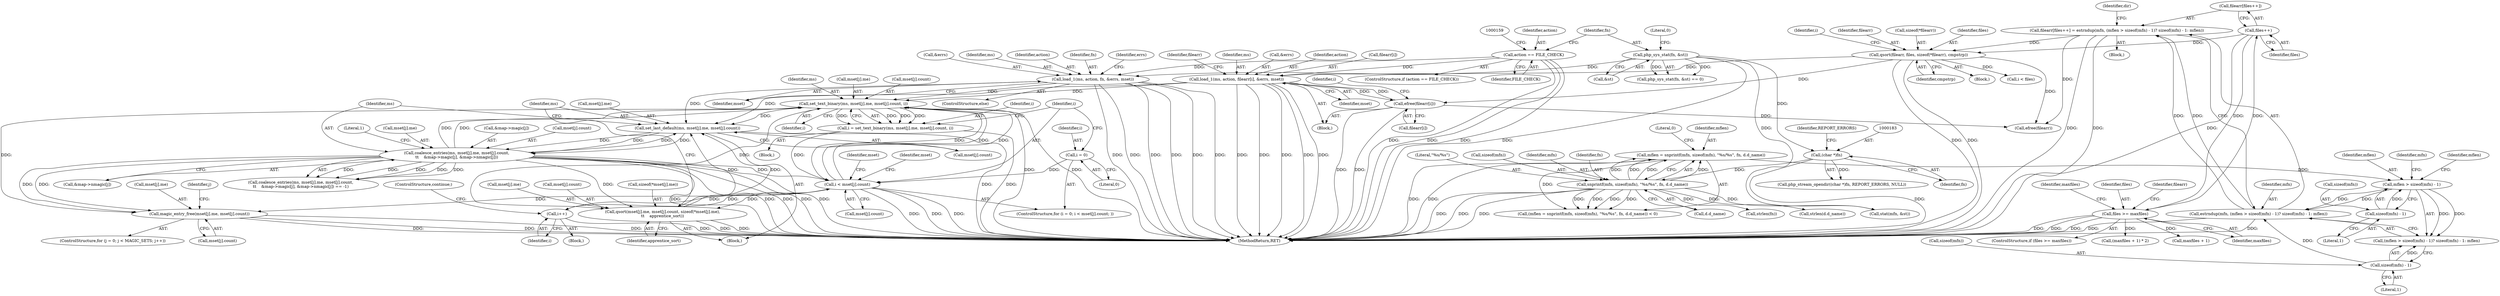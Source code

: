 digraph "0_php_a72cd07f2983dc43a6bb35209dc4687852e53c09@API" {
"1000471" [label="(Call,magic_entry_free(mset[j].me, mset[j].count))"];
"1000385" [label="(Call,set_text_binary(ms, mset[j].me, mset[j].count, i))"];
"1000333" [label="(Call,load_1(ms, action, fn, &errs, mset))"];
"1000155" [label="(Call,action == FILE_CHECK)"];
"1000167" [label="(Call,php_sys_stat(fn, &st))"];
"1000317" [label="(Call,load_1(ms, action, filearr[i], &errs, mset))"];
"1000300" [label="(Call,qsort(filearr, files, sizeof(*filearr), cmpstrp))"];
"1000279" [label="(Call,filearr[files++] = estrndup(mfn, (mflen > sizeof(mfn) - 1)? sizeof(mfn) - 1: mflen))"];
"1000284" [label="(Call,estrndup(mfn, (mflen > sizeof(mfn) - 1)? sizeof(mfn) - 1: mflen))"];
"1000287" [label="(Call,mflen > sizeof(mfn) - 1)"];
"1000202" [label="(Call,mflen = snprintf(mfn, sizeof(mfn), \"%s/%s\", fn, d.d_name))"];
"1000204" [label="(Call,snprintf(mfn, sizeof(mfn), \"%s/%s\", fn, d.d_name))"];
"1000182" [label="(Call,(char *)fn)"];
"1000289" [label="(Call,sizeof(mfn) - 1)"];
"1000293" [label="(Call,sizeof(mfn) - 1)"];
"1000282" [label="(Call,files++)"];
"1000248" [label="(Call,files >= maxfiles)"];
"1000326" [label="(Call,efree(filearr[i]))"];
"1000431" [label="(Call,coalesce_entries(ms, mset[j].me, mset[j].count,\n\t\t    &map->magic[j], &map->nmagic[j]))"];
"1000417" [label="(Call,set_last_default(ms, mset[j].me, mset[j].count))"];
"1000398" [label="(Call,qsort(mset[j].me, mset[j].count, sizeof(*mset[j].me),\n\t\t    apprentice_sort))"];
"1000357" [label="(Call,i < mset[j].count)"];
"1000383" [label="(Call,i = set_text_binary(ms, mset[j].me, mset[j].count, i))"];
"1000380" [label="(Call,i++)"];
"1000354" [label="(Call,i = 0)"];
"1000328" [label="(Identifier,filearr)"];
"1000443" [label="(Call,&map->magic[j])"];
"1000167" [label="(Call,php_sys_stat(fn, &st))"];
"1000209" [label="(Identifier,fn)"];
"1000341" [label="(Identifier,errs)"];
"1000280" [label="(Call,filearr[files++])"];
"1000317" [label="(Call,load_1(ms, action, filearr[i], &errs, mset))"];
"1000384" [label="(Identifier,i)"];
"1000326" [label="(Call,efree(filearr[i]))"];
"1000284" [label="(Call,estrndup(mfn, (mflen > sizeof(mfn) - 1)? sizeof(mfn) - 1: mflen))"];
"1000294" [label="(Call,sizeof(mfn))"];
"1000208" [label="(Literal,\"%s/%s\")"];
"1000357" [label="(Call,i < mset[j].count)"];
"1000381" [label="(Identifier,i)"];
"1000358" [label="(Identifier,i)"];
"1000353" [label="(ControlStructure,for (i = 0; i < mset[j].count; ))"];
"1000438" [label="(Call,mset[j].count)"];
"1000356" [label="(Literal,0)"];
"1000171" [label="(Literal,0)"];
"1000201" [label="(Call,(mflen = snprintf(mfn, sizeof(mfn), \"%s/%s\", fn, d.d_name)) < 0)"];
"1000210" [label="(Call,d.d_name)"];
"1000401" [label="(Identifier,mset)"];
"1000204" [label="(Call,snprintf(mfn, sizeof(mfn), \"%s/%s\", fn, d.d_name))"];
"1000281" [label="(Identifier,filearr)"];
"1000155" [label="(Call,action == FILE_CHECK)"];
"1000302" [label="(Identifier,files)"];
"1000213" [label="(Literal,0)"];
"1000318" [label="(Identifier,ms)"];
"1000196" [label="(Identifier,dir)"];
"1000386" [label="(Identifier,ms)"];
"1000385" [label="(Call,set_text_binary(ms, mset[j].me, mset[j].count, i))"];
"1000513" [label="(MethodReturn,RET)"];
"1000300" [label="(Call,qsort(filearr, files, sizeof(*filearr), cmpstrp))"];
"1000456" [label="(Literal,1)"];
"1000279" [label="(Call,filearr[files++] = estrndup(mfn, (mflen > sizeof(mfn) - 1)? sizeof(mfn) - 1: mflen))"];
"1000449" [label="(Call,&map->nmagic[j])"];
"1000248" [label="(Call,files >= maxfiles)"];
"1000287" [label="(Call,mflen > sizeof(mfn) - 1)"];
"1000309" [label="(Identifier,i)"];
"1000296" [label="(Literal,1)"];
"1000181" [label="(Call,php_stream_opendir((char *)fn, REPORT_ERRORS, NULL))"];
"1000337" [label="(Call,&errs)"];
"1000154" [label="(ControlStructure,if (action == FILE_CHECK))"];
"1000199" [label="(Block,)"];
"1000424" [label="(Call,mset[j].count)"];
"1000315" [label="(Identifier,i)"];
"1000355" [label="(Identifier,i)"];
"1000156" [label="(Identifier,action)"];
"1000418" [label="(Identifier,ms)"];
"1000334" [label="(Identifier,ms)"];
"1000306" [label="(Identifier,cmpstrp)"];
"1000176" [label="(Block,)"];
"1000417" [label="(Call,set_last_default(ms, mset[j].me, mset[j].count))"];
"1000387" [label="(Call,mset[j].me)"];
"1000354" [label="(Call,i = 0)"];
"1000247" [label="(ControlStructure,if (files >= maxfiles))"];
"1000416" [label="(Identifier,apprentice_sort)"];
"1000431" [label="(Call,coalesce_entries(ms, mset[j].me, mset[j].count,\n\t\t    &map->magic[j], &map->nmagic[j]))"];
"1000380" [label="(Call,i++)"];
"1000218" [label="(Call,strlen(fn))"];
"1000323" [label="(Call,&errs)"];
"1000234" [label="(Call,stat(mfn, &st))"];
"1000392" [label="(Call,mset[j].count)"];
"1000379" [label="(Block,)"];
"1000462" [label="(ControlStructure,for (j = 0; j < MAGIC_SETS; j++))"];
"1000288" [label="(Identifier,mflen)"];
"1000290" [label="(Call,sizeof(mfn))"];
"1000185" [label="(Identifier,REPORT_ERRORS)"];
"1000168" [label="(Identifier,fn)"];
"1000372" [label="(Identifier,mset)"];
"1000254" [label="(Identifier,maxfiles)"];
"1000335" [label="(Identifier,action)"];
"1000397" [label="(Identifier,i)"];
"1000202" [label="(Call,mflen = snprintf(mfn, sizeof(mfn), \"%s/%s\", fn, d.d_name))"];
"1000203" [label="(Identifier,mflen)"];
"1000471" [label="(Call,magic_entry_free(mset[j].me, mset[j].count))"];
"1000419" [label="(Call,mset[j].me)"];
"1000295" [label="(Identifier,mfn)"];
"1000383" [label="(Call,i = set_text_binary(ms, mset[j].me, mset[j].count, i))"];
"1000316" [label="(Block,)"];
"1000327" [label="(Call,filearr[i])"];
"1000325" [label="(Identifier,mset)"];
"1000255" [label="(Call,(maxfiles + 1) * 2)"];
"1000409" [label="(Call,sizeof(*mset[j].me))"];
"1000169" [label="(Call,&st)"];
"1000333" [label="(Call,load_1(ms, action, fn, &errs, mset))"];
"1000399" [label="(Call,mset[j].me)"];
"1000472" [label="(Call,mset[j].me)"];
"1000283" [label="(Identifier,files)"];
"1000301" [label="(Identifier,filearr)"];
"1000293" [label="(Call,sizeof(mfn) - 1)"];
"1000157" [label="(Identifier,FILE_CHECK)"];
"1000319" [label="(Identifier,action)"];
"1000433" [label="(Call,mset[j].me)"];
"1000332" [label="(ControlStructure,else)"];
"1000221" [label="(Call,strlen(d.d_name))"];
"1000311" [label="(Call,i < files)"];
"1000382" [label="(ControlStructure,continue;)"];
"1000285" [label="(Identifier,mfn)"];
"1000249" [label="(Identifier,files)"];
"1000303" [label="(Call,sizeof(*filearr))"];
"1000330" [label="(Call,efree(filearr))"];
"1000256" [label="(Call,maxfiles + 1)"];
"1000477" [label="(Call,mset[j].count)"];
"1000282" [label="(Call,files++)"];
"1000336" [label="(Identifier,fn)"];
"1000182" [label="(Call,(char *)fn)"];
"1000286" [label="(Call,(mflen > sizeof(mfn) - 1)? sizeof(mfn) - 1: mflen)"];
"1000206" [label="(Call,sizeof(mfn))"];
"1000404" [label="(Call,mset[j].count)"];
"1000166" [label="(Call,php_sys_stat(fn, &st) == 0)"];
"1000205" [label="(Identifier,mfn)"];
"1000352" [label="(Block,)"];
"1000289" [label="(Call,sizeof(mfn) - 1)"];
"1000470" [label="(Identifier,j)"];
"1000432" [label="(Identifier,ms)"];
"1000184" [label="(Identifier,fn)"];
"1000292" [label="(Literal,1)"];
"1000364" [label="(Block,)"];
"1000320" [label="(Call,filearr[i])"];
"1000297" [label="(Identifier,mflen)"];
"1000359" [label="(Call,mset[j].count)"];
"1000398" [label="(Call,qsort(mset[j].me, mset[j].count, sizeof(*mset[j].me),\n\t\t    apprentice_sort))"];
"1000250" [label="(Identifier,maxfiles)"];
"1000339" [label="(Identifier,mset)"];
"1000430" [label="(Call,coalesce_entries(ms, mset[j].me, mset[j].count,\n\t\t    &map->magic[j], &map->nmagic[j]) == -1)"];
"1000471" -> "1000462"  [label="AST: "];
"1000471" -> "1000477"  [label="CFG: "];
"1000472" -> "1000471"  [label="AST: "];
"1000477" -> "1000471"  [label="AST: "];
"1000470" -> "1000471"  [label="CFG: "];
"1000471" -> "1000513"  [label="DDG: "];
"1000471" -> "1000513"  [label="DDG: "];
"1000471" -> "1000513"  [label="DDG: "];
"1000385" -> "1000471"  [label="DDG: "];
"1000431" -> "1000471"  [label="DDG: "];
"1000431" -> "1000471"  [label="DDG: "];
"1000357" -> "1000471"  [label="DDG: "];
"1000385" -> "1000383"  [label="AST: "];
"1000385" -> "1000397"  [label="CFG: "];
"1000386" -> "1000385"  [label="AST: "];
"1000387" -> "1000385"  [label="AST: "];
"1000392" -> "1000385"  [label="AST: "];
"1000397" -> "1000385"  [label="AST: "];
"1000383" -> "1000385"  [label="CFG: "];
"1000385" -> "1000513"  [label="DDG: "];
"1000385" -> "1000513"  [label="DDG: "];
"1000385" -> "1000357"  [label="DDG: "];
"1000385" -> "1000383"  [label="DDG: "];
"1000385" -> "1000383"  [label="DDG: "];
"1000385" -> "1000383"  [label="DDG: "];
"1000385" -> "1000383"  [label="DDG: "];
"1000333" -> "1000385"  [label="DDG: "];
"1000317" -> "1000385"  [label="DDG: "];
"1000431" -> "1000385"  [label="DDG: "];
"1000431" -> "1000385"  [label="DDG: "];
"1000357" -> "1000385"  [label="DDG: "];
"1000357" -> "1000385"  [label="DDG: "];
"1000385" -> "1000398"  [label="DDG: "];
"1000385" -> "1000417"  [label="DDG: "];
"1000333" -> "1000332"  [label="AST: "];
"1000333" -> "1000339"  [label="CFG: "];
"1000334" -> "1000333"  [label="AST: "];
"1000335" -> "1000333"  [label="AST: "];
"1000336" -> "1000333"  [label="AST: "];
"1000337" -> "1000333"  [label="AST: "];
"1000339" -> "1000333"  [label="AST: "];
"1000341" -> "1000333"  [label="CFG: "];
"1000333" -> "1000513"  [label="DDG: "];
"1000333" -> "1000513"  [label="DDG: "];
"1000333" -> "1000513"  [label="DDG: "];
"1000333" -> "1000513"  [label="DDG: "];
"1000333" -> "1000513"  [label="DDG: "];
"1000333" -> "1000513"  [label="DDG: "];
"1000155" -> "1000333"  [label="DDG: "];
"1000167" -> "1000333"  [label="DDG: "];
"1000333" -> "1000417"  [label="DDG: "];
"1000155" -> "1000154"  [label="AST: "];
"1000155" -> "1000157"  [label="CFG: "];
"1000156" -> "1000155"  [label="AST: "];
"1000157" -> "1000155"  [label="AST: "];
"1000159" -> "1000155"  [label="CFG: "];
"1000168" -> "1000155"  [label="CFG: "];
"1000155" -> "1000513"  [label="DDG: "];
"1000155" -> "1000513"  [label="DDG: "];
"1000155" -> "1000513"  [label="DDG: "];
"1000155" -> "1000317"  [label="DDG: "];
"1000167" -> "1000166"  [label="AST: "];
"1000167" -> "1000169"  [label="CFG: "];
"1000168" -> "1000167"  [label="AST: "];
"1000169" -> "1000167"  [label="AST: "];
"1000171" -> "1000167"  [label="CFG: "];
"1000167" -> "1000513"  [label="DDG: "];
"1000167" -> "1000166"  [label="DDG: "];
"1000167" -> "1000166"  [label="DDG: "];
"1000167" -> "1000182"  [label="DDG: "];
"1000167" -> "1000234"  [label="DDG: "];
"1000317" -> "1000316"  [label="AST: "];
"1000317" -> "1000325"  [label="CFG: "];
"1000318" -> "1000317"  [label="AST: "];
"1000319" -> "1000317"  [label="AST: "];
"1000320" -> "1000317"  [label="AST: "];
"1000323" -> "1000317"  [label="AST: "];
"1000325" -> "1000317"  [label="AST: "];
"1000328" -> "1000317"  [label="CFG: "];
"1000317" -> "1000513"  [label="DDG: "];
"1000317" -> "1000513"  [label="DDG: "];
"1000317" -> "1000513"  [label="DDG: "];
"1000317" -> "1000513"  [label="DDG: "];
"1000317" -> "1000513"  [label="DDG: "];
"1000300" -> "1000317"  [label="DDG: "];
"1000326" -> "1000317"  [label="DDG: "];
"1000317" -> "1000326"  [label="DDG: "];
"1000317" -> "1000417"  [label="DDG: "];
"1000300" -> "1000176"  [label="AST: "];
"1000300" -> "1000306"  [label="CFG: "];
"1000301" -> "1000300"  [label="AST: "];
"1000302" -> "1000300"  [label="AST: "];
"1000303" -> "1000300"  [label="AST: "];
"1000306" -> "1000300"  [label="AST: "];
"1000309" -> "1000300"  [label="CFG: "];
"1000300" -> "1000513"  [label="DDG: "];
"1000300" -> "1000513"  [label="DDG: "];
"1000279" -> "1000300"  [label="DDG: "];
"1000282" -> "1000300"  [label="DDG: "];
"1000300" -> "1000311"  [label="DDG: "];
"1000300" -> "1000326"  [label="DDG: "];
"1000300" -> "1000330"  [label="DDG: "];
"1000279" -> "1000199"  [label="AST: "];
"1000279" -> "1000284"  [label="CFG: "];
"1000280" -> "1000279"  [label="AST: "];
"1000284" -> "1000279"  [label="AST: "];
"1000196" -> "1000279"  [label="CFG: "];
"1000279" -> "1000513"  [label="DDG: "];
"1000279" -> "1000513"  [label="DDG: "];
"1000284" -> "1000279"  [label="DDG: "];
"1000284" -> "1000279"  [label="DDG: "];
"1000279" -> "1000330"  [label="DDG: "];
"1000284" -> "1000286"  [label="CFG: "];
"1000285" -> "1000284"  [label="AST: "];
"1000286" -> "1000284"  [label="AST: "];
"1000284" -> "1000513"  [label="DDG: "];
"1000284" -> "1000513"  [label="DDG: "];
"1000287" -> "1000284"  [label="DDG: "];
"1000287" -> "1000284"  [label="DDG: "];
"1000293" -> "1000284"  [label="DDG: "];
"1000287" -> "1000286"  [label="AST: "];
"1000287" -> "1000289"  [label="CFG: "];
"1000288" -> "1000287"  [label="AST: "];
"1000289" -> "1000287"  [label="AST: "];
"1000295" -> "1000287"  [label="CFG: "];
"1000297" -> "1000287"  [label="CFG: "];
"1000202" -> "1000287"  [label="DDG: "];
"1000289" -> "1000287"  [label="DDG: "];
"1000287" -> "1000286"  [label="DDG: "];
"1000287" -> "1000286"  [label="DDG: "];
"1000202" -> "1000201"  [label="AST: "];
"1000202" -> "1000204"  [label="CFG: "];
"1000203" -> "1000202"  [label="AST: "];
"1000204" -> "1000202"  [label="AST: "];
"1000213" -> "1000202"  [label="CFG: "];
"1000202" -> "1000513"  [label="DDG: "];
"1000202" -> "1000513"  [label="DDG: "];
"1000202" -> "1000201"  [label="DDG: "];
"1000204" -> "1000202"  [label="DDG: "];
"1000204" -> "1000202"  [label="DDG: "];
"1000204" -> "1000202"  [label="DDG: "];
"1000204" -> "1000202"  [label="DDG: "];
"1000204" -> "1000210"  [label="CFG: "];
"1000205" -> "1000204"  [label="AST: "];
"1000206" -> "1000204"  [label="AST: "];
"1000208" -> "1000204"  [label="AST: "];
"1000209" -> "1000204"  [label="AST: "];
"1000210" -> "1000204"  [label="AST: "];
"1000204" -> "1000513"  [label="DDG: "];
"1000204" -> "1000513"  [label="DDG: "];
"1000204" -> "1000513"  [label="DDG: "];
"1000204" -> "1000201"  [label="DDG: "];
"1000204" -> "1000201"  [label="DDG: "];
"1000204" -> "1000201"  [label="DDG: "];
"1000204" -> "1000201"  [label="DDG: "];
"1000182" -> "1000204"  [label="DDG: "];
"1000204" -> "1000218"  [label="DDG: "];
"1000204" -> "1000221"  [label="DDG: "];
"1000204" -> "1000234"  [label="DDG: "];
"1000182" -> "1000181"  [label="AST: "];
"1000182" -> "1000184"  [label="CFG: "];
"1000183" -> "1000182"  [label="AST: "];
"1000184" -> "1000182"  [label="AST: "];
"1000185" -> "1000182"  [label="CFG: "];
"1000182" -> "1000513"  [label="DDG: "];
"1000182" -> "1000181"  [label="DDG: "];
"1000289" -> "1000292"  [label="CFG: "];
"1000290" -> "1000289"  [label="AST: "];
"1000292" -> "1000289"  [label="AST: "];
"1000293" -> "1000286"  [label="AST: "];
"1000293" -> "1000296"  [label="CFG: "];
"1000294" -> "1000293"  [label="AST: "];
"1000296" -> "1000293"  [label="AST: "];
"1000286" -> "1000293"  [label="CFG: "];
"1000293" -> "1000286"  [label="DDG: "];
"1000282" -> "1000280"  [label="AST: "];
"1000282" -> "1000283"  [label="CFG: "];
"1000283" -> "1000282"  [label="AST: "];
"1000280" -> "1000282"  [label="CFG: "];
"1000282" -> "1000513"  [label="DDG: "];
"1000282" -> "1000248"  [label="DDG: "];
"1000248" -> "1000282"  [label="DDG: "];
"1000248" -> "1000247"  [label="AST: "];
"1000248" -> "1000250"  [label="CFG: "];
"1000249" -> "1000248"  [label="AST: "];
"1000250" -> "1000248"  [label="AST: "];
"1000254" -> "1000248"  [label="CFG: "];
"1000281" -> "1000248"  [label="CFG: "];
"1000248" -> "1000513"  [label="DDG: "];
"1000248" -> "1000513"  [label="DDG: "];
"1000248" -> "1000513"  [label="DDG: "];
"1000248" -> "1000255"  [label="DDG: "];
"1000248" -> "1000256"  [label="DDG: "];
"1000326" -> "1000316"  [label="AST: "];
"1000326" -> "1000327"  [label="CFG: "];
"1000327" -> "1000326"  [label="AST: "];
"1000315" -> "1000326"  [label="CFG: "];
"1000326" -> "1000513"  [label="DDG: "];
"1000326" -> "1000513"  [label="DDG: "];
"1000326" -> "1000330"  [label="DDG: "];
"1000431" -> "1000430"  [label="AST: "];
"1000431" -> "1000449"  [label="CFG: "];
"1000432" -> "1000431"  [label="AST: "];
"1000433" -> "1000431"  [label="AST: "];
"1000438" -> "1000431"  [label="AST: "];
"1000443" -> "1000431"  [label="AST: "];
"1000449" -> "1000431"  [label="AST: "];
"1000456" -> "1000431"  [label="CFG: "];
"1000431" -> "1000513"  [label="DDG: "];
"1000431" -> "1000513"  [label="DDG: "];
"1000431" -> "1000513"  [label="DDG: "];
"1000431" -> "1000513"  [label="DDG: "];
"1000431" -> "1000513"  [label="DDG: "];
"1000431" -> "1000357"  [label="DDG: "];
"1000431" -> "1000398"  [label="DDG: "];
"1000431" -> "1000417"  [label="DDG: "];
"1000431" -> "1000430"  [label="DDG: "];
"1000431" -> "1000430"  [label="DDG: "];
"1000431" -> "1000430"  [label="DDG: "];
"1000431" -> "1000430"  [label="DDG: "];
"1000431" -> "1000430"  [label="DDG: "];
"1000417" -> "1000431"  [label="DDG: "];
"1000417" -> "1000431"  [label="DDG: "];
"1000417" -> "1000431"  [label="DDG: "];
"1000417" -> "1000352"  [label="AST: "];
"1000417" -> "1000424"  [label="CFG: "];
"1000418" -> "1000417"  [label="AST: "];
"1000419" -> "1000417"  [label="AST: "];
"1000424" -> "1000417"  [label="AST: "];
"1000432" -> "1000417"  [label="CFG: "];
"1000417" -> "1000513"  [label="DDG: "];
"1000398" -> "1000417"  [label="DDG: "];
"1000398" -> "1000417"  [label="DDG: "];
"1000398" -> "1000352"  [label="AST: "];
"1000398" -> "1000416"  [label="CFG: "];
"1000399" -> "1000398"  [label="AST: "];
"1000404" -> "1000398"  [label="AST: "];
"1000409" -> "1000398"  [label="AST: "];
"1000416" -> "1000398"  [label="AST: "];
"1000418" -> "1000398"  [label="CFG: "];
"1000398" -> "1000513"  [label="DDG: "];
"1000398" -> "1000513"  [label="DDG: "];
"1000357" -> "1000398"  [label="DDG: "];
"1000357" -> "1000353"  [label="AST: "];
"1000357" -> "1000359"  [label="CFG: "];
"1000358" -> "1000357"  [label="AST: "];
"1000359" -> "1000357"  [label="AST: "];
"1000372" -> "1000357"  [label="CFG: "];
"1000401" -> "1000357"  [label="CFG: "];
"1000357" -> "1000513"  [label="DDG: "];
"1000357" -> "1000513"  [label="DDG: "];
"1000357" -> "1000513"  [label="DDG: "];
"1000383" -> "1000357"  [label="DDG: "];
"1000380" -> "1000357"  [label="DDG: "];
"1000354" -> "1000357"  [label="DDG: "];
"1000357" -> "1000380"  [label="DDG: "];
"1000383" -> "1000364"  [label="AST: "];
"1000384" -> "1000383"  [label="AST: "];
"1000358" -> "1000383"  [label="CFG: "];
"1000383" -> "1000513"  [label="DDG: "];
"1000380" -> "1000379"  [label="AST: "];
"1000380" -> "1000381"  [label="CFG: "];
"1000381" -> "1000380"  [label="AST: "];
"1000382" -> "1000380"  [label="CFG: "];
"1000380" -> "1000513"  [label="DDG: "];
"1000354" -> "1000353"  [label="AST: "];
"1000354" -> "1000356"  [label="CFG: "];
"1000355" -> "1000354"  [label="AST: "];
"1000356" -> "1000354"  [label="AST: "];
"1000358" -> "1000354"  [label="CFG: "];
}
